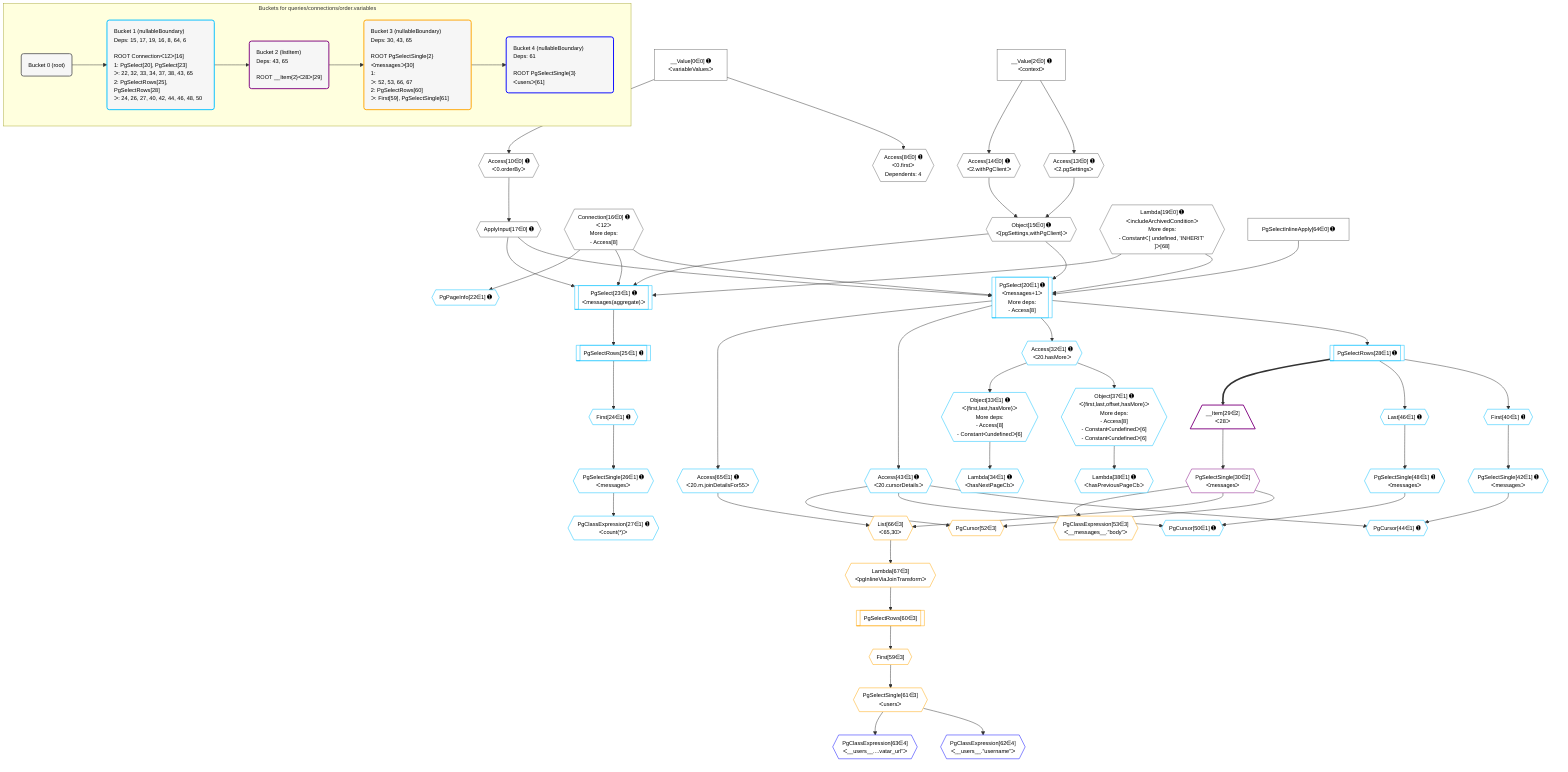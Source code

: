 %%{init: {'themeVariables': { 'fontSize': '12px'}}}%%
graph TD
    classDef path fill:#eee,stroke:#000,color:#000
    classDef plan fill:#fff,stroke-width:1px,color:#000
    classDef itemplan fill:#fff,stroke-width:2px,color:#000
    classDef unbatchedplan fill:#dff,stroke-width:1px,color:#000
    classDef sideeffectplan fill:#fcc,stroke-width:2px,color:#000
    classDef bucket fill:#f6f6f6,color:#000,stroke-width:2px,text-align:left

    subgraph "Buckets for queries/connections/order.variables"
    Bucket0("Bucket 0 (root)"):::bucket
    Bucket1("Bucket 1 (nullableBoundary)<br />Deps: 15, 17, 19, 16, 8, 64, 6<br /><br />ROOT Connectionᐸ12ᐳ[16]<br />1: PgSelect[20], PgSelect[23]<br />ᐳ: 22, 32, 33, 34, 37, 38, 43, 65<br />2: PgSelectRows[25], PgSelectRows[28]<br />ᐳ: 24, 26, 27, 40, 42, 44, 46, 48, 50"):::bucket
    Bucket2("Bucket 2 (listItem)<br />Deps: 43, 65<br /><br />ROOT __Item{2}ᐸ28ᐳ[29]"):::bucket
    Bucket3("Bucket 3 (nullableBoundary)<br />Deps: 30, 43, 65<br /><br />ROOT PgSelectSingle{2}ᐸmessagesᐳ[30]<br />1: <br />ᐳ: 52, 53, 66, 67<br />2: PgSelectRows[60]<br />ᐳ: First[59], PgSelectSingle[61]"):::bucket
    Bucket4("Bucket 4 (nullableBoundary)<br />Deps: 61<br /><br />ROOT PgSelectSingle{3}ᐸusersᐳ[61]"):::bucket
    end
    Bucket0 --> Bucket1
    Bucket1 --> Bucket2
    Bucket2 --> Bucket3
    Bucket3 --> Bucket4

    %% plan dependencies
    Object15{{"Object[15∈0] ➊<br />ᐸ{pgSettings,withPgClient}ᐳ"}}:::plan
    Access13{{"Access[13∈0] ➊<br />ᐸ2.pgSettingsᐳ"}}:::plan
    Access14{{"Access[14∈0] ➊<br />ᐸ2.withPgClientᐳ"}}:::plan
    Access13 & Access14 --> Object15
    Access8{{"Access[8∈0] ➊<br />ᐸ0.firstᐳ<br />Dependents: 4"}}:::plan
    __Value0["__Value[0∈0] ➊<br />ᐸvariableValuesᐳ"]:::plan
    __Value0 --> Access8
    Access10{{"Access[10∈0] ➊<br />ᐸ0.orderByᐳ"}}:::plan
    __Value0 --> Access10
    __Value2["__Value[2∈0] ➊<br />ᐸcontextᐳ"]:::plan
    __Value2 --> Access13
    __Value2 --> Access14
    Connection16{{"Connection[16∈0] ➊<br />ᐸ12ᐳ<br />More deps:<br />- Access[8]"}}:::plan
    ApplyInput17{{"ApplyInput[17∈0] ➊"}}:::plan
    Access10 --> ApplyInput17
    Lambda19{{"Lambda[19∈0] ➊<br />ᐸincludeArchivedConditionᐳ<br />More deps:<br />- Constantᐸ[ undefined, 'INHERIT' ]ᐳ[68]"}}:::plan
    PgSelectInlineApply64["PgSelectInlineApply[64∈0] ➊"]:::plan
    PgSelect20[["PgSelect[20∈1] ➊<br />ᐸmessages+1ᐳ<br />More deps:<br />- Access[8]"]]:::plan
    Object15 & ApplyInput17 & Lambda19 & Connection16 & PgSelectInlineApply64 --> PgSelect20
    PgSelect23[["PgSelect[23∈1] ➊<br />ᐸmessages(aggregate)ᐳ"]]:::plan
    Object15 & ApplyInput17 & Lambda19 & Connection16 --> PgSelect23
    Object37{{"Object[37∈1] ➊<br />ᐸ{first,last,offset,hasMore}ᐳ<br />More deps:<br />- Access[8]<br />- Constantᐸundefinedᐳ[6]<br />- Constantᐸundefinedᐳ[6]"}}:::plan
    Access32{{"Access[32∈1] ➊<br />ᐸ20.hasMoreᐳ"}}:::plan
    Access32 --> Object37
    Object33{{"Object[33∈1] ➊<br />ᐸ{first,last,hasMore}ᐳ<br />More deps:<br />- Access[8]<br />- Constantᐸundefinedᐳ[6]"}}:::plan
    Access32 --> Object33
    PgCursor44{{"PgCursor[44∈1] ➊"}}:::plan
    PgSelectSingle42{{"PgSelectSingle[42∈1] ➊<br />ᐸmessagesᐳ"}}:::plan
    Access43{{"Access[43∈1] ➊<br />ᐸ20.cursorDetailsᐳ"}}:::plan
    PgSelectSingle42 & Access43 --> PgCursor44
    PgCursor50{{"PgCursor[50∈1] ➊"}}:::plan
    PgSelectSingle48{{"PgSelectSingle[48∈1] ➊<br />ᐸmessagesᐳ"}}:::plan
    PgSelectSingle48 & Access43 --> PgCursor50
    PgPageInfo22{{"PgPageInfo[22∈1] ➊"}}:::plan
    Connection16 --> PgPageInfo22
    First24{{"First[24∈1] ➊"}}:::plan
    PgSelectRows25[["PgSelectRows[25∈1] ➊"]]:::plan
    PgSelectRows25 --> First24
    PgSelect23 --> PgSelectRows25
    PgSelectSingle26{{"PgSelectSingle[26∈1] ➊<br />ᐸmessagesᐳ"}}:::plan
    First24 --> PgSelectSingle26
    PgClassExpression27{{"PgClassExpression[27∈1] ➊<br />ᐸcount(*)ᐳ"}}:::plan
    PgSelectSingle26 --> PgClassExpression27
    PgSelectRows28[["PgSelectRows[28∈1] ➊"]]:::plan
    PgSelect20 --> PgSelectRows28
    PgSelect20 --> Access32
    Lambda34{{"Lambda[34∈1] ➊<br />ᐸhasNextPageCbᐳ"}}:::plan
    Object33 --> Lambda34
    Lambda38{{"Lambda[38∈1] ➊<br />ᐸhasPreviousPageCbᐳ"}}:::plan
    Object37 --> Lambda38
    First40{{"First[40∈1] ➊"}}:::plan
    PgSelectRows28 --> First40
    First40 --> PgSelectSingle42
    PgSelect20 --> Access43
    Last46{{"Last[46∈1] ➊"}}:::plan
    PgSelectRows28 --> Last46
    Last46 --> PgSelectSingle48
    Access65{{"Access[65∈1] ➊<br />ᐸ20.m.joinDetailsFor55ᐳ"}}:::plan
    PgSelect20 --> Access65
    __Item29[/"__Item[29∈2]<br />ᐸ28ᐳ"\]:::itemplan
    PgSelectRows28 ==> __Item29
    PgSelectSingle30{{"PgSelectSingle[30∈2]<br />ᐸmessagesᐳ"}}:::plan
    __Item29 --> PgSelectSingle30
    PgCursor52{{"PgCursor[52∈3]"}}:::plan
    PgSelectSingle30 & Access43 --> PgCursor52
    List66{{"List[66∈3]<br />ᐸ65,30ᐳ"}}:::plan
    Access65 & PgSelectSingle30 --> List66
    PgClassExpression53{{"PgClassExpression[53∈3]<br />ᐸ__messages__.”body”ᐳ"}}:::plan
    PgSelectSingle30 --> PgClassExpression53
    First59{{"First[59∈3]"}}:::plan
    PgSelectRows60[["PgSelectRows[60∈3]"]]:::plan
    PgSelectRows60 --> First59
    Lambda67{{"Lambda[67∈3]<br />ᐸpgInlineViaJoinTransformᐳ"}}:::plan
    Lambda67 --> PgSelectRows60
    PgSelectSingle61{{"PgSelectSingle[61∈3]<br />ᐸusersᐳ"}}:::plan
    First59 --> PgSelectSingle61
    List66 --> Lambda67
    PgClassExpression62{{"PgClassExpression[62∈4]<br />ᐸ__users__.”username”ᐳ"}}:::plan
    PgSelectSingle61 --> PgClassExpression62
    PgClassExpression63{{"PgClassExpression[63∈4]<br />ᐸ__users__....vatar_url”ᐳ"}}:::plan
    PgSelectSingle61 --> PgClassExpression63

    %% define steps
    classDef bucket0 stroke:#696969
    class Bucket0,__Value0,__Value2,Access8,Access10,Access13,Access14,Object15,Connection16,ApplyInput17,Lambda19,PgSelectInlineApply64 bucket0
    classDef bucket1 stroke:#00bfff
    class Bucket1,PgSelect20,PgPageInfo22,PgSelect23,First24,PgSelectRows25,PgSelectSingle26,PgClassExpression27,PgSelectRows28,Access32,Object33,Lambda34,Object37,Lambda38,First40,PgSelectSingle42,Access43,PgCursor44,Last46,PgSelectSingle48,PgCursor50,Access65 bucket1
    classDef bucket2 stroke:#7f007f
    class Bucket2,__Item29,PgSelectSingle30 bucket2
    classDef bucket3 stroke:#ffa500
    class Bucket3,PgCursor52,PgClassExpression53,First59,PgSelectRows60,PgSelectSingle61,List66,Lambda67 bucket3
    classDef bucket4 stroke:#0000ff
    class Bucket4,PgClassExpression62,PgClassExpression63 bucket4